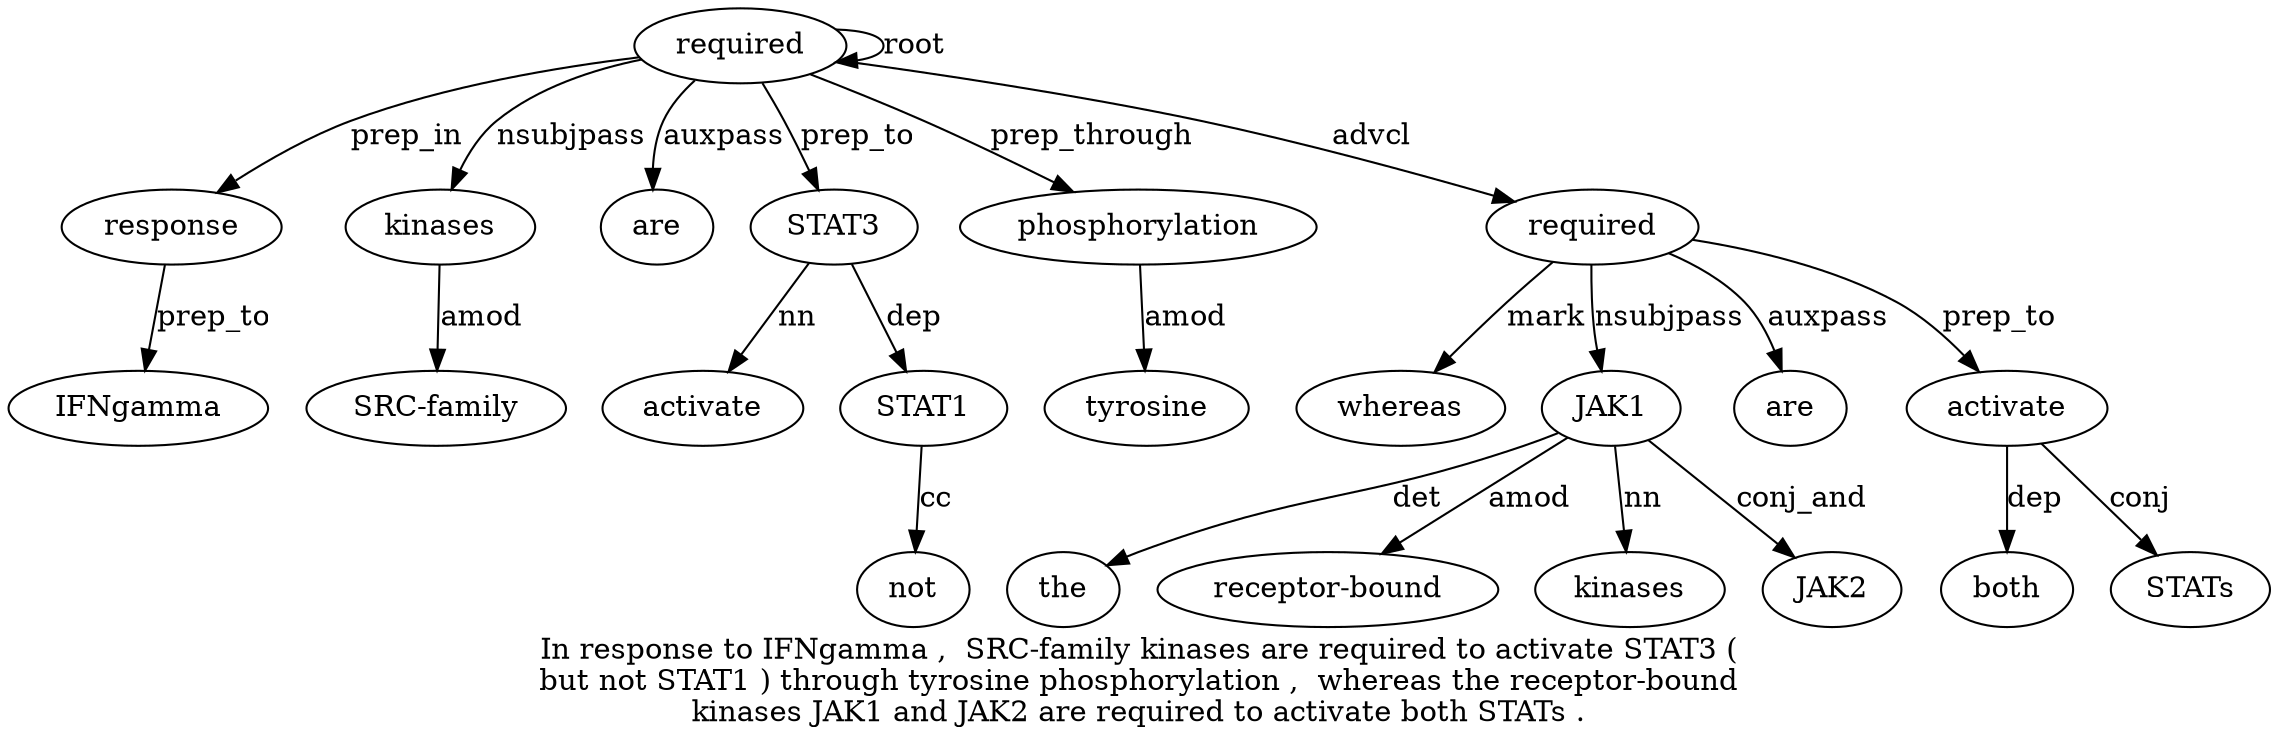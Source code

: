 digraph "In response to IFNgamma ,  SRC-family kinases are required to activate STAT3 ( but not STAT1 ) through tyrosine phosphorylation ,  whereas the receptor-bound kinases JAK1 and JAK2 are required to activate both STATs ." {
label="In response to IFNgamma ,  SRC-family kinases are required to activate STAT3 (
but not STAT1 ) through tyrosine phosphorylation ,  whereas the receptor-bound
kinases JAK1 and JAK2 are required to activate both STATs .";
required9 [style=filled, fillcolor=white, label=required];
response2 [style=filled, fillcolor=white, label=response];
required9 -> response2  [label=prep_in];
IFNgamma4 [style=filled, fillcolor=white, label=IFNgamma];
response2 -> IFNgamma4  [label=prep_to];
kinases7 [style=filled, fillcolor=white, label=kinases];
"SRC-family6" [style=filled, fillcolor=white, label="SRC-family"];
kinases7 -> "SRC-family6"  [label=amod];
required9 -> kinases7  [label=nsubjpass];
are8 [style=filled, fillcolor=white, label=are];
required9 -> are8  [label=auxpass];
required9 -> required9  [label=root];
STAT312 [style=filled, fillcolor=white, label=STAT3];
activate11 [style=filled, fillcolor=white, label=activate];
STAT312 -> activate11  [label=nn];
required9 -> STAT312  [label=prep_to];
STAT116 [style=filled, fillcolor=white, label=STAT1];
not15 [style=filled, fillcolor=white, label=not];
STAT116 -> not15  [label=cc];
STAT312 -> STAT116  [label=dep];
phosphorylation20 [style=filled, fillcolor=white, label=phosphorylation];
tyrosine19 [style=filled, fillcolor=white, label=tyrosine];
phosphorylation20 -> tyrosine19  [label=amod];
required9 -> phosphorylation20  [label=prep_through];
required30 [style=filled, fillcolor=white, label=required];
whereas22 [style=filled, fillcolor=white, label=whereas];
required30 -> whereas22  [label=mark];
JAK126 [style=filled, fillcolor=white, label=JAK1];
the23 [style=filled, fillcolor=white, label=the];
JAK126 -> the23  [label=det];
"receptor-bound24" [style=filled, fillcolor=white, label="receptor-bound"];
JAK126 -> "receptor-bound24"  [label=amod];
kinases25 [style=filled, fillcolor=white, label=kinases];
JAK126 -> kinases25  [label=nn];
required30 -> JAK126  [label=nsubjpass];
JAK228 [style=filled, fillcolor=white, label=JAK2];
JAK126 -> JAK228  [label=conj_and];
are29 [style=filled, fillcolor=white, label=are];
required30 -> are29  [label=auxpass];
required9 -> required30  [label=advcl];
activate32 [style=filled, fillcolor=white, label=activate];
required30 -> activate32  [label=prep_to];
both33 [style=filled, fillcolor=white, label=both];
activate32 -> both33  [label=dep];
STATs34 [style=filled, fillcolor=white, label=STATs];
activate32 -> STATs34  [label=conj];
}
